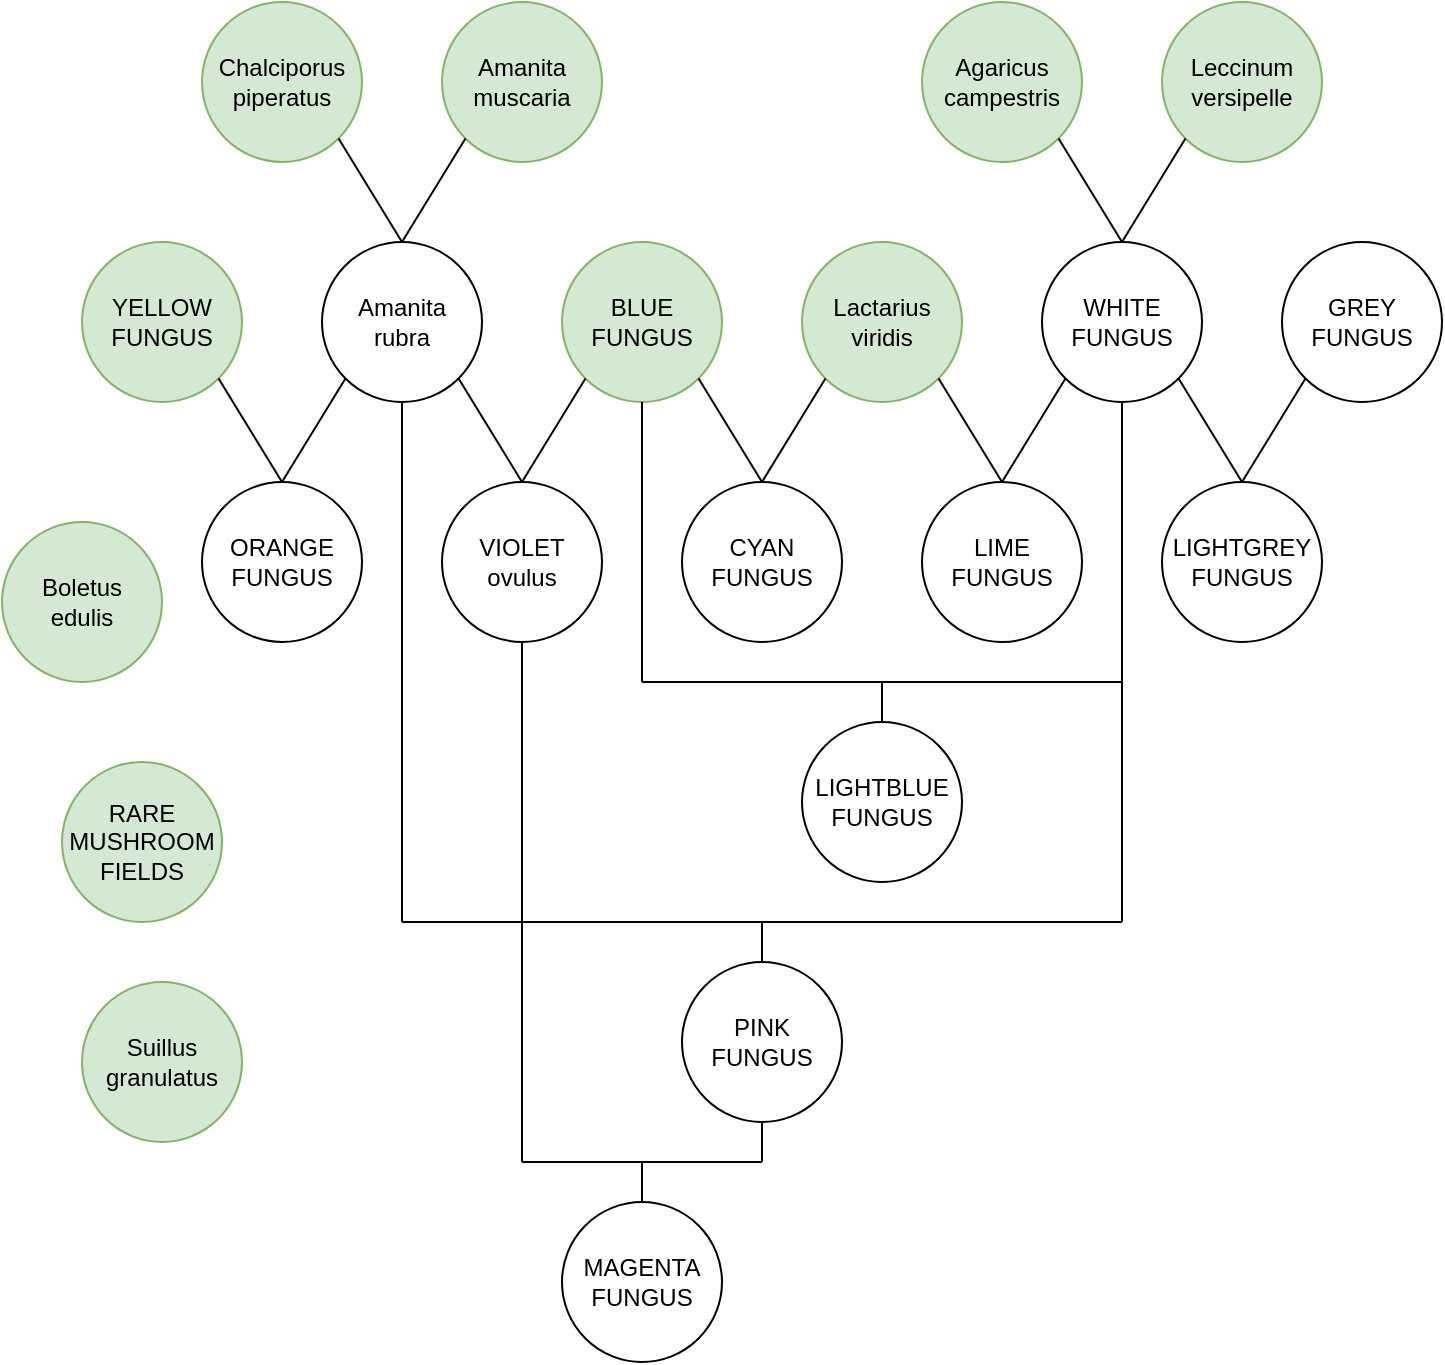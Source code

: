 <mxfile version="23.1.5" type="device">
  <diagram name="Pagina-1" id="-3UcciMXMhipS0sxFTnm">
    <mxGraphModel dx="776" dy="1169" grid="1" gridSize="10" guides="1" tooltips="1" connect="1" arrows="1" fold="1" page="1" pageScale="1" pageWidth="827" pageHeight="1169" math="0" shadow="0">
      <root>
        <mxCell id="0" />
        <mxCell id="1" parent="0" />
        <mxCell id="ZMy1RVDnMmDh1pD7vt_q-1" value="Amanita&lt;br&gt;muscaria" style="ellipse;whiteSpace=wrap;html=1;aspect=fixed;fillColor=#d5e8d4;strokeColor=#82b366;" vertex="1" parent="1">
          <mxGeometry x="220" y="40" width="80" height="80" as="geometry" />
        </mxCell>
        <mxCell id="ZMy1RVDnMmDh1pD7vt_q-2" value="Chalciporus piperatus" style="ellipse;whiteSpace=wrap;html=1;aspect=fixed;fillColor=#d5e8d4;strokeColor=#82b366;" vertex="1" parent="1">
          <mxGeometry x="100" y="40" width="80" height="80" as="geometry" />
        </mxCell>
        <mxCell id="ZMy1RVDnMmDh1pD7vt_q-3" value="Amanita&lt;br&gt;rubra" style="ellipse;whiteSpace=wrap;html=1;aspect=fixed;" vertex="1" parent="1">
          <mxGeometry x="160" y="160" width="80" height="80" as="geometry" />
        </mxCell>
        <mxCell id="ZMy1RVDnMmDh1pD7vt_q-8" value="" style="endArrow=none;html=1;rounded=0;entryX=0;entryY=1;entryDx=0;entryDy=0;exitX=0.5;exitY=0;exitDx=0;exitDy=0;" edge="1" parent="1" source="ZMy1RVDnMmDh1pD7vt_q-3" target="ZMy1RVDnMmDh1pD7vt_q-1">
          <mxGeometry width="50" height="50" relative="1" as="geometry">
            <mxPoint x="120" y="150" as="sourcePoint" />
            <mxPoint x="160" y="190" as="targetPoint" />
          </mxGeometry>
        </mxCell>
        <mxCell id="ZMy1RVDnMmDh1pD7vt_q-9" value="" style="endArrow=none;html=1;rounded=0;entryX=1;entryY=1;entryDx=0;entryDy=0;exitX=0.5;exitY=0;exitDx=0;exitDy=0;" edge="1" parent="1" source="ZMy1RVDnMmDh1pD7vt_q-3" target="ZMy1RVDnMmDh1pD7vt_q-2">
          <mxGeometry width="50" height="50" relative="1" as="geometry">
            <mxPoint x="120" y="160" as="sourcePoint" />
            <mxPoint x="160" y="190" as="targetPoint" />
          </mxGeometry>
        </mxCell>
        <mxCell id="ZMy1RVDnMmDh1pD7vt_q-11" value="YELLOW&lt;br&gt;FUNGUS" style="ellipse;whiteSpace=wrap;html=1;aspect=fixed;fillColor=#d5e8d4;strokeColor=#82b366;" vertex="1" parent="1">
          <mxGeometry x="40" y="160" width="80" height="80" as="geometry" />
        </mxCell>
        <mxCell id="ZMy1RVDnMmDh1pD7vt_q-12" value="" style="endArrow=none;html=1;rounded=0;entryX=1;entryY=1;entryDx=0;entryDy=0;exitX=0.5;exitY=0;exitDx=0;exitDy=0;" edge="1" parent="1" source="ZMy1RVDnMmDh1pD7vt_q-14" target="ZMy1RVDnMmDh1pD7vt_q-11">
          <mxGeometry width="50" height="50" relative="1" as="geometry">
            <mxPoint x="40" y="280" as="sourcePoint" />
            <mxPoint x="80" y="160" as="targetPoint" />
          </mxGeometry>
        </mxCell>
        <mxCell id="ZMy1RVDnMmDh1pD7vt_q-13" value="" style="endArrow=none;html=1;rounded=0;exitX=0.5;exitY=0;exitDx=0;exitDy=0;entryX=0;entryY=1;entryDx=0;entryDy=0;" edge="1" parent="1" source="ZMy1RVDnMmDh1pD7vt_q-14" target="ZMy1RVDnMmDh1pD7vt_q-3">
          <mxGeometry width="50" height="50" relative="1" as="geometry">
            <mxPoint x="40" y="280" as="sourcePoint" />
            <mxPoint x="120" y="240" as="targetPoint" />
          </mxGeometry>
        </mxCell>
        <mxCell id="ZMy1RVDnMmDh1pD7vt_q-14" value="ORANGE&lt;br&gt;FUNGUS" style="ellipse;whiteSpace=wrap;html=1;aspect=fixed;" vertex="1" parent="1">
          <mxGeometry x="100" y="280" width="80" height="80" as="geometry" />
        </mxCell>
        <mxCell id="ZMy1RVDnMmDh1pD7vt_q-15" value="BLUE&lt;br&gt;FUNGUS" style="ellipse;whiteSpace=wrap;html=1;aspect=fixed;fillColor=#d5e8d4;strokeColor=#82b366;" vertex="1" parent="1">
          <mxGeometry x="280" y="160" width="80" height="80" as="geometry" />
        </mxCell>
        <mxCell id="ZMy1RVDnMmDh1pD7vt_q-16" value="" style="endArrow=none;html=1;rounded=0;exitX=1;exitY=1;exitDx=0;exitDy=0;entryX=0.5;entryY=0;entryDx=0;entryDy=0;" edge="1" parent="1" source="ZMy1RVDnMmDh1pD7vt_q-3" target="ZMy1RVDnMmDh1pD7vt_q-18">
          <mxGeometry width="50" height="50" relative="1" as="geometry">
            <mxPoint x="130" y="240" as="sourcePoint" />
            <mxPoint x="200" y="270" as="targetPoint" />
          </mxGeometry>
        </mxCell>
        <mxCell id="ZMy1RVDnMmDh1pD7vt_q-17" value="" style="endArrow=none;html=1;rounded=0;entryX=0;entryY=1;entryDx=0;entryDy=0;exitX=0.5;exitY=0;exitDx=0;exitDy=0;" edge="1" parent="1" source="ZMy1RVDnMmDh1pD7vt_q-18" target="ZMy1RVDnMmDh1pD7vt_q-15">
          <mxGeometry width="50" height="50" relative="1" as="geometry">
            <mxPoint x="190" y="240" as="sourcePoint" />
            <mxPoint x="240" y="190" as="targetPoint" />
          </mxGeometry>
        </mxCell>
        <mxCell id="ZMy1RVDnMmDh1pD7vt_q-18" value="VIOLET&lt;br&gt;ovulus" style="ellipse;whiteSpace=wrap;html=1;aspect=fixed;" vertex="1" parent="1">
          <mxGeometry x="220" y="280" width="80" height="80" as="geometry" />
        </mxCell>
        <mxCell id="ZMy1RVDnMmDh1pD7vt_q-19" value="Leccinum&lt;br&gt;versipelle" style="ellipse;whiteSpace=wrap;html=1;aspect=fixed;fillColor=#d5e8d4;strokeColor=#82b366;" vertex="1" parent="1">
          <mxGeometry x="580" y="40" width="80" height="80" as="geometry" />
        </mxCell>
        <mxCell id="ZMy1RVDnMmDh1pD7vt_q-20" value="Lactarius&lt;br&gt;viridis" style="ellipse;whiteSpace=wrap;html=1;aspect=fixed;fillColor=#d5e8d4;strokeColor=#82b366;" vertex="1" parent="1">
          <mxGeometry x="400" y="160" width="80" height="80" as="geometry" />
        </mxCell>
        <mxCell id="ZMy1RVDnMmDh1pD7vt_q-22" value="" style="endArrow=none;html=1;rounded=0;entryX=0;entryY=1;entryDx=0;entryDy=0;exitX=0.5;exitY=0;exitDx=0;exitDy=0;" edge="1" parent="1" source="ZMy1RVDnMmDh1pD7vt_q-24" target="ZMy1RVDnMmDh1pD7vt_q-20">
          <mxGeometry width="50" height="50" relative="1" as="geometry">
            <mxPoint x="350" y="270" as="sourcePoint" />
            <mxPoint x="400" y="220" as="targetPoint" />
          </mxGeometry>
        </mxCell>
        <mxCell id="ZMy1RVDnMmDh1pD7vt_q-23" value="" style="endArrow=none;html=1;rounded=0;entryX=1;entryY=1;entryDx=0;entryDy=0;exitX=0.5;exitY=0;exitDx=0;exitDy=0;" edge="1" parent="1" source="ZMy1RVDnMmDh1pD7vt_q-24" target="ZMy1RVDnMmDh1pD7vt_q-15">
          <mxGeometry width="50" height="50" relative="1" as="geometry">
            <mxPoint x="330" y="280" as="sourcePoint" />
            <mxPoint x="400" y="220" as="targetPoint" />
          </mxGeometry>
        </mxCell>
        <mxCell id="ZMy1RVDnMmDh1pD7vt_q-24" value="CYAN&lt;br&gt;FUNGUS" style="ellipse;whiteSpace=wrap;html=1;aspect=fixed;" vertex="1" parent="1">
          <mxGeometry x="340" y="280" width="80" height="80" as="geometry" />
        </mxCell>
        <mxCell id="ZMy1RVDnMmDh1pD7vt_q-29" value="Agaricus&lt;br&gt;campestris" style="ellipse;whiteSpace=wrap;html=1;aspect=fixed;fillColor=#d5e8d4;strokeColor=#82b366;" vertex="1" parent="1">
          <mxGeometry x="460" y="40" width="80" height="80" as="geometry" />
        </mxCell>
        <mxCell id="ZMy1RVDnMmDh1pD7vt_q-31" value="" style="endArrow=none;html=1;rounded=0;entryX=1;entryY=1;entryDx=0;entryDy=0;exitX=0.5;exitY=0;exitDx=0;exitDy=0;" edge="1" parent="1" source="ZMy1RVDnMmDh1pD7vt_q-33" target="ZMy1RVDnMmDh1pD7vt_q-29">
          <mxGeometry width="50" height="50" relative="1" as="geometry">
            <mxPoint x="640" y="120" as="sourcePoint" />
            <mxPoint x="690" y="70" as="targetPoint" />
          </mxGeometry>
        </mxCell>
        <mxCell id="ZMy1RVDnMmDh1pD7vt_q-32" value="" style="endArrow=none;html=1;rounded=0;entryX=0;entryY=1;entryDx=0;entryDy=0;exitX=0.5;exitY=0;exitDx=0;exitDy=0;" edge="1" parent="1" source="ZMy1RVDnMmDh1pD7vt_q-33" target="ZMy1RVDnMmDh1pD7vt_q-19">
          <mxGeometry width="50" height="50" relative="1" as="geometry">
            <mxPoint x="620" y="140" as="sourcePoint" />
            <mxPoint x="591.716" y="108.284" as="targetPoint" />
          </mxGeometry>
        </mxCell>
        <mxCell id="ZMy1RVDnMmDh1pD7vt_q-33" value="WHITE&lt;br&gt;FUNGUS" style="ellipse;whiteSpace=wrap;html=1;aspect=fixed;" vertex="1" parent="1">
          <mxGeometry x="520" y="160" width="80" height="80" as="geometry" />
        </mxCell>
        <mxCell id="ZMy1RVDnMmDh1pD7vt_q-34" value="" style="endArrow=none;html=1;rounded=0;entryX=0;entryY=1;entryDx=0;entryDy=0;exitX=0.5;exitY=0;exitDx=0;exitDy=0;" edge="1" parent="1" source="ZMy1RVDnMmDh1pD7vt_q-36" target="ZMy1RVDnMmDh1pD7vt_q-33">
          <mxGeometry width="50" height="50" relative="1" as="geometry">
            <mxPoint x="580" y="230" as="sourcePoint" />
            <mxPoint x="630" y="180" as="targetPoint" />
          </mxGeometry>
        </mxCell>
        <mxCell id="ZMy1RVDnMmDh1pD7vt_q-35" value="" style="endArrow=none;html=1;rounded=0;entryX=1;entryY=1;entryDx=0;entryDy=0;exitX=0.5;exitY=0;exitDx=0;exitDy=0;" edge="1" parent="1" source="ZMy1RVDnMmDh1pD7vt_q-36" target="ZMy1RVDnMmDh1pD7vt_q-20">
          <mxGeometry width="50" height="50" relative="1" as="geometry">
            <mxPoint x="520" y="260" as="sourcePoint" />
            <mxPoint x="630" y="180" as="targetPoint" />
          </mxGeometry>
        </mxCell>
        <mxCell id="ZMy1RVDnMmDh1pD7vt_q-36" value="LIME&lt;br&gt;FUNGUS" style="ellipse;whiteSpace=wrap;html=1;aspect=fixed;" vertex="1" parent="1">
          <mxGeometry x="460" y="280" width="80" height="80" as="geometry" />
        </mxCell>
        <mxCell id="ZMy1RVDnMmDh1pD7vt_q-37" value="" style="endArrow=none;html=1;rounded=0;entryX=0.5;entryY=1;entryDx=0;entryDy=0;" edge="1" parent="1" target="ZMy1RVDnMmDh1pD7vt_q-33">
          <mxGeometry width="50" height="50" relative="1" as="geometry">
            <mxPoint x="560" y="500" as="sourcePoint" />
            <mxPoint x="490" y="240" as="targetPoint" />
          </mxGeometry>
        </mxCell>
        <mxCell id="ZMy1RVDnMmDh1pD7vt_q-38" value="" style="endArrow=none;html=1;rounded=0;entryX=0.5;entryY=1;entryDx=0;entryDy=0;" edge="1" parent="1" target="ZMy1RVDnMmDh1pD7vt_q-15">
          <mxGeometry width="50" height="50" relative="1" as="geometry">
            <mxPoint x="320" y="380" as="sourcePoint" />
            <mxPoint x="490" y="240" as="targetPoint" />
          </mxGeometry>
        </mxCell>
        <mxCell id="ZMy1RVDnMmDh1pD7vt_q-39" value="" style="endArrow=none;html=1;rounded=0;" edge="1" parent="1">
          <mxGeometry width="50" height="50" relative="1" as="geometry">
            <mxPoint x="320" y="380" as="sourcePoint" />
            <mxPoint x="560" y="380" as="targetPoint" />
          </mxGeometry>
        </mxCell>
        <mxCell id="ZMy1RVDnMmDh1pD7vt_q-40" value="" style="endArrow=none;html=1;rounded=0;exitX=0.5;exitY=0;exitDx=0;exitDy=0;" edge="1" parent="1" source="ZMy1RVDnMmDh1pD7vt_q-41">
          <mxGeometry width="50" height="50" relative="1" as="geometry">
            <mxPoint x="440" y="410" as="sourcePoint" />
            <mxPoint x="440" y="380" as="targetPoint" />
          </mxGeometry>
        </mxCell>
        <mxCell id="ZMy1RVDnMmDh1pD7vt_q-41" value="LIGHTBLUE&lt;br&gt;FUNGUS" style="ellipse;whiteSpace=wrap;html=1;aspect=fixed;" vertex="1" parent="1">
          <mxGeometry x="400" y="400" width="80" height="80" as="geometry" />
        </mxCell>
        <mxCell id="ZMy1RVDnMmDh1pD7vt_q-42" value="" style="endArrow=none;html=1;rounded=0;exitX=0.5;exitY=1;exitDx=0;exitDy=0;" edge="1" parent="1" source="ZMy1RVDnMmDh1pD7vt_q-3">
          <mxGeometry width="50" height="50" relative="1" as="geometry">
            <mxPoint x="360" y="320" as="sourcePoint" />
            <mxPoint x="200" y="500" as="targetPoint" />
          </mxGeometry>
        </mxCell>
        <mxCell id="ZMy1RVDnMmDh1pD7vt_q-44" value="" style="endArrow=none;html=1;rounded=0;" edge="1" parent="1">
          <mxGeometry width="50" height="50" relative="1" as="geometry">
            <mxPoint x="200" y="500" as="sourcePoint" />
            <mxPoint x="560" y="500" as="targetPoint" />
          </mxGeometry>
        </mxCell>
        <mxCell id="ZMy1RVDnMmDh1pD7vt_q-45" value="" style="endArrow=none;html=1;rounded=0;exitX=0.5;exitY=0;exitDx=0;exitDy=0;" edge="1" parent="1" source="ZMy1RVDnMmDh1pD7vt_q-46">
          <mxGeometry width="50" height="50" relative="1" as="geometry">
            <mxPoint x="380" y="540" as="sourcePoint" />
            <mxPoint x="380" y="500" as="targetPoint" />
          </mxGeometry>
        </mxCell>
        <mxCell id="ZMy1RVDnMmDh1pD7vt_q-46" value="PINK&lt;br&gt;FUNGUS" style="ellipse;whiteSpace=wrap;html=1;aspect=fixed;" vertex="1" parent="1">
          <mxGeometry x="340" y="520" width="80" height="80" as="geometry" />
        </mxCell>
        <mxCell id="ZMy1RVDnMmDh1pD7vt_q-47" value="" style="endArrow=none;html=1;rounded=0;entryX=0.5;entryY=1;entryDx=0;entryDy=0;" edge="1" parent="1" target="ZMy1RVDnMmDh1pD7vt_q-18">
          <mxGeometry width="50" height="50" relative="1" as="geometry">
            <mxPoint x="260" y="620" as="sourcePoint" />
            <mxPoint x="270" y="390" as="targetPoint" />
          </mxGeometry>
        </mxCell>
        <mxCell id="ZMy1RVDnMmDh1pD7vt_q-48" value="" style="endArrow=none;html=1;rounded=0;entryX=0.5;entryY=1;entryDx=0;entryDy=0;" edge="1" parent="1" target="ZMy1RVDnMmDh1pD7vt_q-46">
          <mxGeometry width="50" height="50" relative="1" as="geometry">
            <mxPoint x="380" y="620" as="sourcePoint" />
            <mxPoint x="440" y="610" as="targetPoint" />
          </mxGeometry>
        </mxCell>
        <mxCell id="ZMy1RVDnMmDh1pD7vt_q-49" value="" style="endArrow=none;html=1;rounded=0;" edge="1" parent="1">
          <mxGeometry width="50" height="50" relative="1" as="geometry">
            <mxPoint x="260" y="620" as="sourcePoint" />
            <mxPoint x="380" y="620" as="targetPoint" />
          </mxGeometry>
        </mxCell>
        <mxCell id="ZMy1RVDnMmDh1pD7vt_q-50" value="" style="endArrow=none;html=1;rounded=0;exitX=0.5;exitY=0;exitDx=0;exitDy=0;" edge="1" parent="1" source="ZMy1RVDnMmDh1pD7vt_q-51">
          <mxGeometry width="50" height="50" relative="1" as="geometry">
            <mxPoint x="320" y="680" as="sourcePoint" />
            <mxPoint x="320" y="620" as="targetPoint" />
          </mxGeometry>
        </mxCell>
        <mxCell id="ZMy1RVDnMmDh1pD7vt_q-51" value="MAGENTA&lt;br&gt;FUNGUS" style="ellipse;whiteSpace=wrap;html=1;aspect=fixed;" vertex="1" parent="1">
          <mxGeometry x="280" y="640" width="80" height="80" as="geometry" />
        </mxCell>
        <mxCell id="ZMy1RVDnMmDh1pD7vt_q-52" value="LIGHTGREY&lt;br&gt;FUNGUS" style="ellipse;whiteSpace=wrap;html=1;aspect=fixed;" vertex="1" parent="1">
          <mxGeometry x="580" y="280" width="80" height="80" as="geometry" />
        </mxCell>
        <mxCell id="ZMy1RVDnMmDh1pD7vt_q-53" value="GREY&lt;br&gt;FUNGUS" style="ellipse;whiteSpace=wrap;html=1;aspect=fixed;" vertex="1" parent="1">
          <mxGeometry x="640" y="160" width="80" height="80" as="geometry" />
        </mxCell>
        <mxCell id="ZMy1RVDnMmDh1pD7vt_q-54" value="" style="endArrow=none;html=1;rounded=0;entryX=1;entryY=1;entryDx=0;entryDy=0;exitX=0.5;exitY=0;exitDx=0;exitDy=0;" edge="1" parent="1" source="ZMy1RVDnMmDh1pD7vt_q-52" target="ZMy1RVDnMmDh1pD7vt_q-33">
          <mxGeometry width="50" height="50" relative="1" as="geometry">
            <mxPoint x="620.0" y="280" as="sourcePoint" />
            <mxPoint x="580" y="280" as="targetPoint" />
          </mxGeometry>
        </mxCell>
        <mxCell id="ZMy1RVDnMmDh1pD7vt_q-55" value="" style="endArrow=none;html=1;rounded=0;entryX=0;entryY=1;entryDx=0;entryDy=0;exitX=0.5;exitY=0;exitDx=0;exitDy=0;" edge="1" parent="1" source="ZMy1RVDnMmDh1pD7vt_q-52" target="ZMy1RVDnMmDh1pD7vt_q-53">
          <mxGeometry width="50" height="50" relative="1" as="geometry">
            <mxPoint x="620.0" y="280" as="sourcePoint" />
            <mxPoint x="580" y="280" as="targetPoint" />
          </mxGeometry>
        </mxCell>
        <mxCell id="ZMy1RVDnMmDh1pD7vt_q-57" value="RARE&lt;br&gt;MUSHROOM&lt;br&gt;FIELDS" style="ellipse;whiteSpace=wrap;html=1;aspect=fixed;fillColor=#d5e8d4;strokeColor=#82b366;" vertex="1" parent="1">
          <mxGeometry x="30" y="420" width="80" height="80" as="geometry" />
        </mxCell>
        <mxCell id="ZMy1RVDnMmDh1pD7vt_q-58" value="Suillus&lt;br&gt;granulatus" style="ellipse;whiteSpace=wrap;html=1;aspect=fixed;fillColor=#d5e8d4;strokeColor=#82b366;" vertex="1" parent="1">
          <mxGeometry x="40" y="530" width="80" height="80" as="geometry" />
        </mxCell>
        <mxCell id="ZMy1RVDnMmDh1pD7vt_q-59" value="Boletus&lt;br&gt;edulis" style="ellipse;whiteSpace=wrap;html=1;aspect=fixed;fillColor=#d5e8d4;strokeColor=#82b366;" vertex="1" parent="1">
          <mxGeometry y="300" width="80" height="80" as="geometry" />
        </mxCell>
      </root>
    </mxGraphModel>
  </diagram>
</mxfile>
